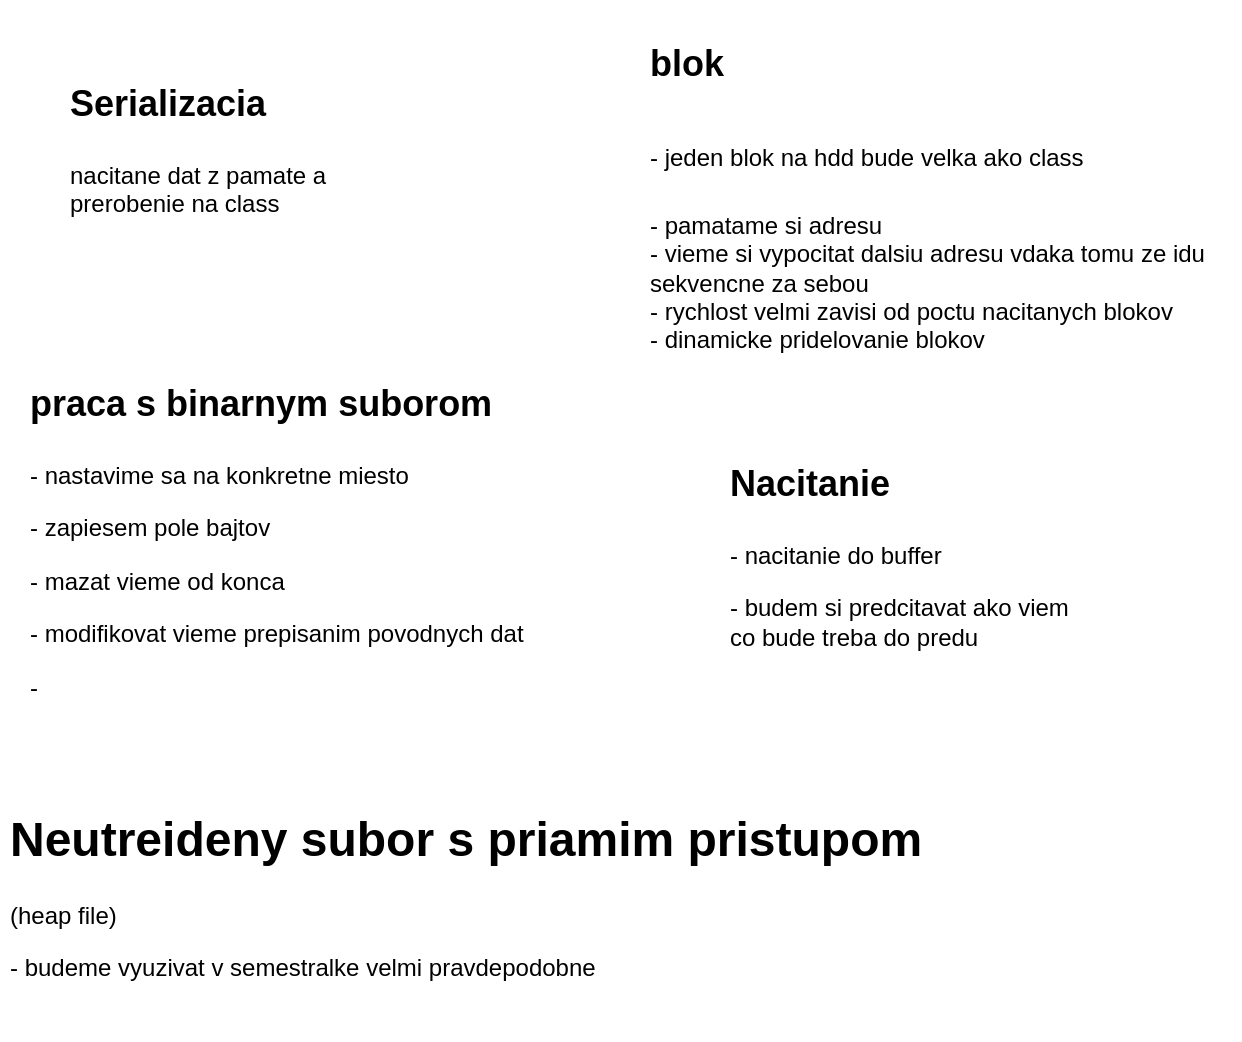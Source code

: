 <mxfile version="20.3.0" type="device"><diagram id="HcFkc1wsQEJYDYQ2mnLR" name="1-subory-prednaska"><mxGraphModel dx="704" dy="580" grid="1" gridSize="10" guides="1" tooltips="1" connect="1" arrows="1" fold="1" page="1" pageScale="1" pageWidth="827" pageHeight="1169" math="0" shadow="0"><root><mxCell id="0"/><mxCell id="1" parent="0"/><mxCell id="zgu_aDxLNaA5VIZBv-Yz-1" value="&lt;h1&gt;&lt;font style=&quot;font-size: 18px;&quot;&gt;Serializacia&lt;/font&gt;&lt;/h1&gt;&lt;p&gt;nacitane dat z pamate a prerobenie na class&lt;/p&gt;" style="text;html=1;strokeColor=none;fillColor=none;spacing=5;spacingTop=-20;whiteSpace=wrap;overflow=hidden;rounded=0;" vertex="1" parent="1"><mxGeometry x="80" y="90" width="190" height="120" as="geometry"/></mxCell><mxCell id="zgu_aDxLNaA5VIZBv-Yz-5" value="&lt;h1&gt;&lt;span style=&quot;background-color: initial; font-size: 18px;&quot;&gt;blok&lt;/span&gt;&lt;/h1&gt;&lt;h1&gt;&lt;span style=&quot;background-color: initial; font-size: 12px; font-weight: normal;&quot;&gt;- jeden blok na hdd bude velka ako class&lt;/span&gt;&lt;br&gt;&lt;/h1&gt;&lt;div&gt;- pamatame si adresu&lt;/div&gt;&lt;div&gt;- vieme si vypocitat dalsiu adresu vdaka tomu ze idu sekvencne za sebou&lt;/div&gt;&lt;div&gt;- rychlost velmi zavisi od poctu nacitanych blokov&lt;/div&gt;&lt;div&gt;- dinamicke pridelovanie blokov&lt;/div&gt;" style="text;html=1;strokeColor=none;fillColor=none;spacing=5;spacingTop=-20;whiteSpace=wrap;overflow=hidden;rounded=0;" vertex="1" parent="1"><mxGeometry x="370" y="70" width="300" height="220" as="geometry"/></mxCell><mxCell id="zgu_aDxLNaA5VIZBv-Yz-7" value="&lt;h1&gt;&lt;font style=&quot;font-size: 18px;&quot;&gt;praca s binarnym suborom&lt;/font&gt;&lt;/h1&gt;&lt;p&gt;- nastavime sa na konkretne miesto&lt;/p&gt;&lt;p&gt;- zapiesem pole bajtov&lt;/p&gt;&lt;p&gt;- mazat vieme od konca&lt;/p&gt;&lt;p&gt;- modifikovat vieme prepisanim povodnych dat&lt;/p&gt;&lt;p&gt;-&amp;nbsp;&lt;/p&gt;" style="text;html=1;strokeColor=none;fillColor=none;spacing=5;spacingTop=-20;whiteSpace=wrap;overflow=hidden;rounded=0;" vertex="1" parent="1"><mxGeometry x="60" y="240" width="300" height="180" as="geometry"/></mxCell><mxCell id="zgu_aDxLNaA5VIZBv-Yz-13" value="&lt;h1&gt;&lt;font style=&quot;font-size: 18px;&quot;&gt;Nacitanie&lt;/font&gt;&lt;/h1&gt;&lt;p&gt;&lt;span style=&quot;background-color: initial;&quot;&gt;- nacitanie do buffer&lt;/span&gt;&lt;/p&gt;&lt;p&gt;&lt;span style=&quot;background-color: initial;&quot;&gt;- budem si predcitavat ako viem co bude treba do predu&lt;/span&gt;&lt;br&gt;&lt;/p&gt;" style="text;html=1;strokeColor=none;fillColor=none;spacing=5;spacingTop=-20;whiteSpace=wrap;overflow=hidden;rounded=0;" vertex="1" parent="1"><mxGeometry x="410" y="280" width="190" height="120" as="geometry"/></mxCell><mxCell id="zgu_aDxLNaA5VIZBv-Yz-14" value="&lt;h1&gt;Neutreideny subor s priamim pristupom&lt;/h1&gt;&lt;p&gt;(heap file)&lt;/p&gt;&lt;p&gt;- budeme vyuzivat v semestralke velmi pravdepodobne&lt;/p&gt;&lt;p&gt;&lt;br&gt;&lt;/p&gt;&lt;p&gt;&lt;br&gt;&lt;/p&gt;" style="text;html=1;strokeColor=none;fillColor=none;spacing=5;spacingTop=-20;whiteSpace=wrap;overflow=hidden;rounded=0;fontSize=12;" vertex="1" parent="1"><mxGeometry x="50" y="460" width="520" height="120" as="geometry"/></mxCell></root></mxGraphModel></diagram></mxfile>